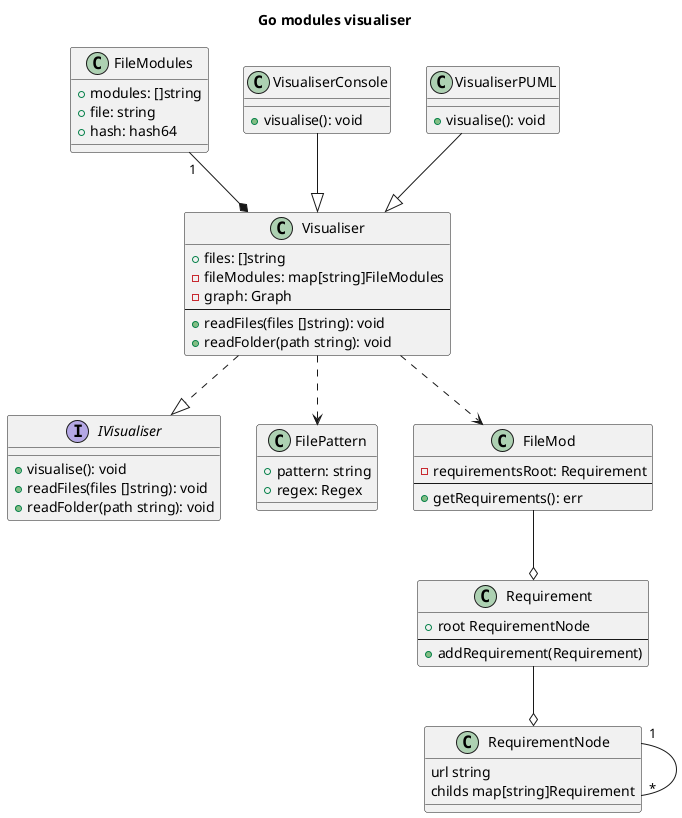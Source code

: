 @startuml ModulesVisualiser

title "Go modules visualiser"

interface IVisualiser {
    + visualise(): void
    + readFiles(files []string): void
    + readFolder(path string): void
}

class FileModules {
    + modules: []string
    + file: string
    + hash: hash64
}

class Visualiser {
    + files: []string
    - fileModules: map[string]FileModules
    - graph: Graph
    --
    + readFiles(files []string): void
    + readFolder(path string): void
}

class VisualiserConsole {
    + visualise(): void
}

class VisualiserPUML {
    + visualise(): void
}

class FilePattern {
    + pattern: string
    + regex: Regex
}

class RequirementNode {
    url string
    childs map[string]Requirement
}

class Requirement {
    + root RequirementNode
    --
    + addRequirement(Requirement)
}


class FileMod {
    - requirementsRoot: Requirement
    --
    + getRequirements(): err
}
VisualiserConsole --|> Visualiser
VisualiserPUML --|> Visualiser
Visualiser ..|> IVisualiser
Visualiser ..> FilePattern
FileModules "1" --* Visualiser
Visualiser ..> FileMod

RequirementNode "1" -- "*" RequirementNode
Requirement --o RequirementNode
FileMod --o Requirement


@enduml